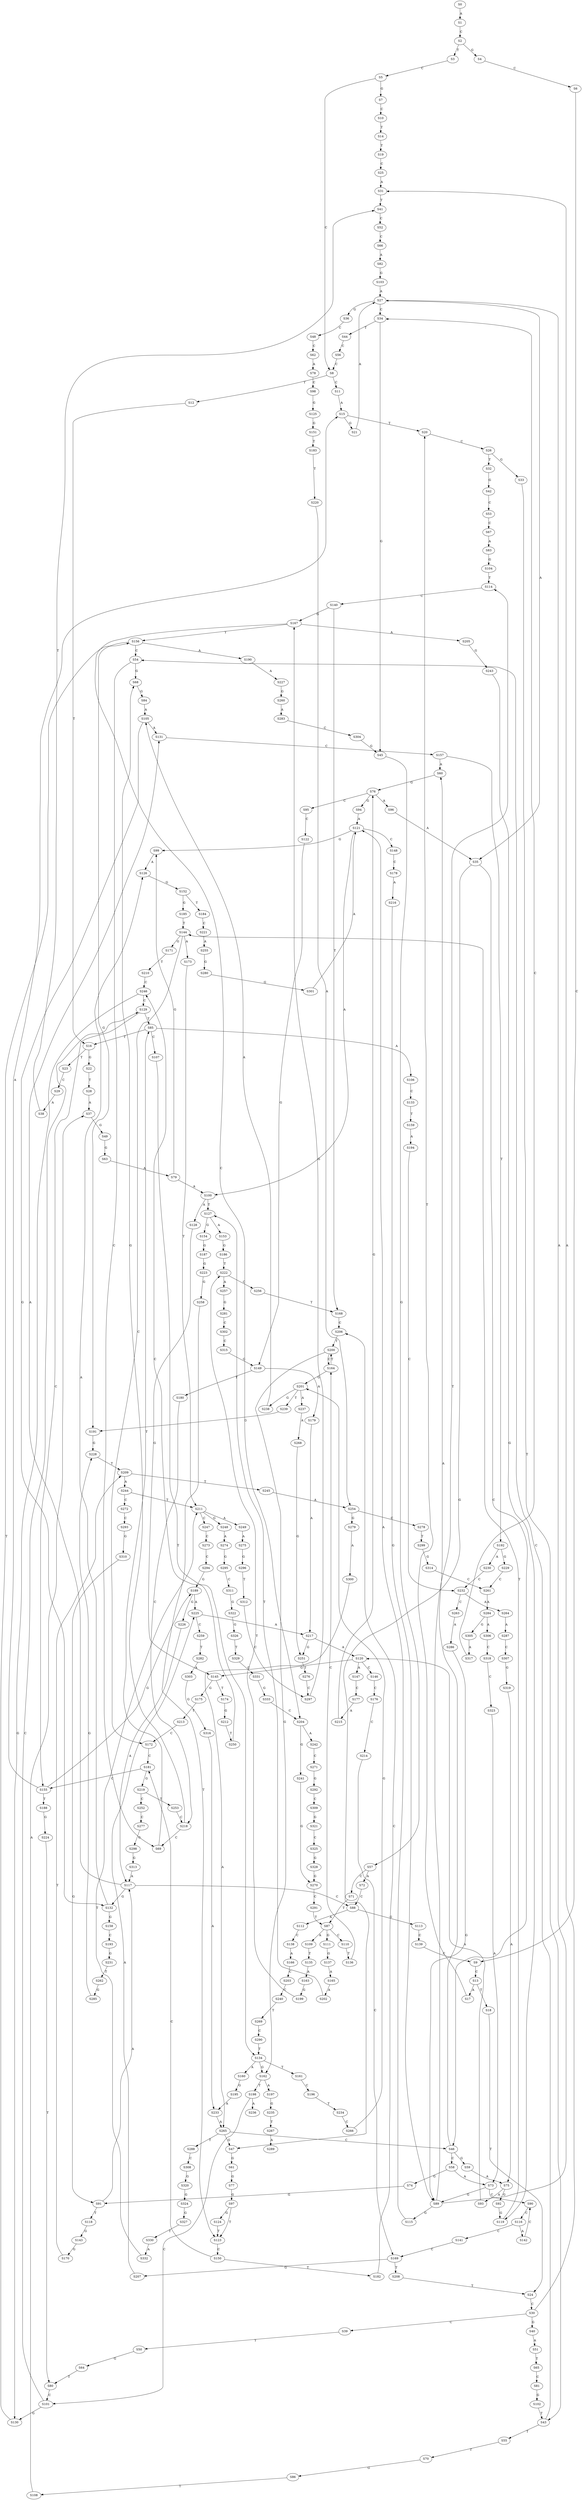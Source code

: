 strict digraph  {
	S0 -> S1 [ label = A ];
	S1 -> S2 [ label = C ];
	S2 -> S3 [ label = T ];
	S2 -> S4 [ label = G ];
	S3 -> S5 [ label = C ];
	S4 -> S6 [ label = C ];
	S5 -> S7 [ label = G ];
	S5 -> S8 [ label = C ];
	S6 -> S9 [ label = C ];
	S7 -> S10 [ label = C ];
	S8 -> S11 [ label = C ];
	S8 -> S12 [ label = T ];
	S9 -> S13 [ label = C ];
	S10 -> S14 [ label = T ];
	S11 -> S15 [ label = A ];
	S12 -> S16 [ label = T ];
	S13 -> S17 [ label = A ];
	S13 -> S18 [ label = T ];
	S14 -> S19 [ label = T ];
	S15 -> S20 [ label = T ];
	S15 -> S21 [ label = G ];
	S16 -> S22 [ label = G ];
	S16 -> S23 [ label = T ];
	S17 -> S20 [ label = T ];
	S18 -> S24 [ label = T ];
	S19 -> S25 [ label = C ];
	S20 -> S26 [ label = C ];
	S21 -> S27 [ label = A ];
	S22 -> S28 [ label = T ];
	S23 -> S29 [ label = C ];
	S24 -> S30 [ label = C ];
	S25 -> S31 [ label = A ];
	S26 -> S32 [ label = T ];
	S26 -> S33 [ label = G ];
	S27 -> S34 [ label = C ];
	S27 -> S35 [ label = A ];
	S27 -> S36 [ label = G ];
	S28 -> S37 [ label = A ];
	S29 -> S38 [ label = A ];
	S30 -> S31 [ label = A ];
	S30 -> S39 [ label = C ];
	S30 -> S40 [ label = G ];
	S31 -> S41 [ label = T ];
	S32 -> S42 [ label = G ];
	S33 -> S43 [ label = T ];
	S34 -> S44 [ label = T ];
	S34 -> S45 [ label = G ];
	S35 -> S46 [ label = C ];
	S35 -> S47 [ label = G ];
	S36 -> S48 [ label = C ];
	S37 -> S49 [ label = G ];
	S38 -> S41 [ label = T ];
	S39 -> S50 [ label = T ];
	S40 -> S51 [ label = A ];
	S41 -> S52 [ label = C ];
	S42 -> S53 [ label = C ];
	S43 -> S54 [ label = C ];
	S43 -> S55 [ label = T ];
	S44 -> S56 [ label = C ];
	S45 -> S57 [ label = G ];
	S46 -> S58 [ label = C ];
	S46 -> S59 [ label = G ];
	S46 -> S60 [ label = A ];
	S47 -> S61 [ label = G ];
	S48 -> S62 [ label = C ];
	S49 -> S63 [ label = G ];
	S50 -> S64 [ label = G ];
	S51 -> S65 [ label = T ];
	S52 -> S66 [ label = C ];
	S53 -> S67 [ label = C ];
	S54 -> S68 [ label = G ];
	S54 -> S69 [ label = C ];
	S55 -> S70 [ label = T ];
	S56 -> S8 [ label = C ];
	S57 -> S71 [ label = C ];
	S57 -> S72 [ label = A ];
	S58 -> S73 [ label = A ];
	S58 -> S74 [ label = G ];
	S59 -> S75 [ label = A ];
	S60 -> S76 [ label = G ];
	S61 -> S77 [ label = G ];
	S62 -> S78 [ label = A ];
	S63 -> S79 [ label = A ];
	S64 -> S80 [ label = T ];
	S65 -> S81 [ label = C ];
	S66 -> S82 [ label = A ];
	S67 -> S83 [ label = A ];
	S68 -> S84 [ label = G ];
	S69 -> S85 [ label = T ];
	S70 -> S86 [ label = G ];
	S71 -> S87 [ label = T ];
	S72 -> S88 [ label = C ];
	S73 -> S89 [ label = G ];
	S73 -> S90 [ label = C ];
	S74 -> S91 [ label = G ];
	S75 -> S92 [ label = G ];
	S75 -> S93 [ label = A ];
	S76 -> S94 [ label = G ];
	S76 -> S95 [ label = C ];
	S76 -> S96 [ label = A ];
	S77 -> S97 [ label = G ];
	S78 -> S98 [ label = C ];
	S79 -> S99 [ label = G ];
	S79 -> S100 [ label = A ];
	S80 -> S101 [ label = C ];
	S81 -> S102 [ label = G ];
	S82 -> S103 [ label = G ];
	S83 -> S104 [ label = G ];
	S84 -> S105 [ label = A ];
	S85 -> S106 [ label = A ];
	S85 -> S107 [ label = C ];
	S85 -> S16 [ label = T ];
	S86 -> S108 [ label = T ];
	S87 -> S109 [ label = A ];
	S87 -> S110 [ label = C ];
	S87 -> S111 [ label = G ];
	S88 -> S112 [ label = A ];
	S88 -> S113 [ label = G ];
	S89 -> S27 [ label = A ];
	S89 -> S114 [ label = T ];
	S89 -> S115 [ label = G ];
	S90 -> S116 [ label = C ];
	S91 -> S117 [ label = A ];
	S91 -> S118 [ label = T ];
	S92 -> S119 [ label = G ];
	S93 -> S120 [ label = A ];
	S94 -> S121 [ label = A ];
	S95 -> S122 [ label = C ];
	S96 -> S35 [ label = A ];
	S97 -> S123 [ label = T ];
	S97 -> S124 [ label = G ];
	S98 -> S125 [ label = G ];
	S99 -> S126 [ label = A ];
	S100 -> S127 [ label = T ];
	S100 -> S128 [ label = A ];
	S101 -> S129 [ label = C ];
	S101 -> S130 [ label = G ];
	S102 -> S43 [ label = T ];
	S103 -> S27 [ label = A ];
	S104 -> S114 [ label = T ];
	S105 -> S131 [ label = A ];
	S105 -> S132 [ label = G ];
	S106 -> S133 [ label = C ];
	S107 -> S134 [ label = T ];
	S108 -> S37 [ label = A ];
	S109 -> S135 [ label = T ];
	S110 -> S136 [ label = T ];
	S111 -> S137 [ label = G ];
	S112 -> S138 [ label = C ];
	S113 -> S139 [ label = C ];
	S114 -> S140 [ label = C ];
	S115 -> S121 [ label = A ];
	S116 -> S141 [ label = C ];
	S116 -> S142 [ label = A ];
	S117 -> S88 [ label = C ];
	S117 -> S131 [ label = A ];
	S117 -> S132 [ label = G ];
	S118 -> S143 [ label = G ];
	S119 -> S144 [ label = T ];
	S120 -> S145 [ label = G ];
	S120 -> S146 [ label = C ];
	S120 -> S147 [ label = A ];
	S121 -> S100 [ label = A ];
	S121 -> S148 [ label = C ];
	S121 -> S99 [ label = G ];
	S122 -> S149 [ label = G ];
	S123 -> S150 [ label = C ];
	S124 -> S123 [ label = T ];
	S125 -> S151 [ label = G ];
	S126 -> S152 [ label = G ];
	S127 -> S153 [ label = A ];
	S127 -> S154 [ label = G ];
	S128 -> S145 [ label = G ];
	S129 -> S85 [ label = T ];
	S129 -> S155 [ label = C ];
	S130 -> S156 [ label = T ];
	S131 -> S157 [ label = C ];
	S132 -> S126 [ label = A ];
	S132 -> S158 [ label = G ];
	S133 -> S159 [ label = T ];
	S134 -> S160 [ label = A ];
	S134 -> S161 [ label = T ];
	S134 -> S162 [ label = G ];
	S135 -> S163 [ label = A ];
	S136 -> S164 [ label = C ];
	S137 -> S165 [ label = A ];
	S138 -> S166 [ label = A ];
	S139 -> S9 [ label = C ];
	S140 -> S167 [ label = G ];
	S140 -> S168 [ label = T ];
	S141 -> S169 [ label = C ];
	S142 -> S90 [ label = C ];
	S143 -> S170 [ label = G ];
	S144 -> S171 [ label = G ];
	S144 -> S172 [ label = C ];
	S144 -> S173 [ label = A ];
	S145 -> S174 [ label = T ];
	S145 -> S175 [ label = G ];
	S146 -> S176 [ label = C ];
	S147 -> S177 [ label = C ];
	S148 -> S178 [ label = C ];
	S149 -> S179 [ label = A ];
	S149 -> S180 [ label = T ];
	S150 -> S181 [ label = C ];
	S150 -> S182 [ label = T ];
	S151 -> S183 [ label = T ];
	S152 -> S184 [ label = T ];
	S152 -> S185 [ label = G ];
	S153 -> S186 [ label = G ];
	S154 -> S187 [ label = G ];
	S155 -> S188 [ label = T ];
	S155 -> S15 [ label = A ];
	S155 -> S189 [ label = G ];
	S156 -> S54 [ label = C ];
	S156 -> S190 [ label = A ];
	S156 -> S191 [ label = G ];
	S157 -> S60 [ label = A ];
	S157 -> S192 [ label = T ];
	S158 -> S193 [ label = C ];
	S159 -> S194 [ label = A ];
	S160 -> S195 [ label = G ];
	S161 -> S196 [ label = C ];
	S162 -> S197 [ label = A ];
	S162 -> S198 [ label = T ];
	S163 -> S199 [ label = G ];
	S164 -> S200 [ label = T ];
	S164 -> S201 [ label = G ];
	S165 -> S202 [ label = A ];
	S166 -> S203 [ label = C ];
	S167 -> S204 [ label = C ];
	S167 -> S156 [ label = T ];
	S167 -> S205 [ label = A ];
	S168 -> S206 [ label = C ];
	S169 -> S207 [ label = G ];
	S169 -> S208 [ label = T ];
	S170 -> S209 [ label = T ];
	S171 -> S210 [ label = T ];
	S172 -> S181 [ label = C ];
	S173 -> S211 [ label = T ];
	S174 -> S212 [ label = G ];
	S175 -> S213 [ label = T ];
	S176 -> S214 [ label = C ];
	S177 -> S215 [ label = A ];
	S178 -> S216 [ label = A ];
	S179 -> S217 [ label = A ];
	S180 -> S218 [ label = C ];
	S181 -> S155 [ label = C ];
	S181 -> S219 [ label = G ];
	S182 -> S206 [ label = C ];
	S183 -> S220 [ label = T ];
	S184 -> S221 [ label = C ];
	S185 -> S144 [ label = T ];
	S186 -> S222 [ label = T ];
	S187 -> S223 [ label = G ];
	S188 -> S224 [ label = G ];
	S189 -> S225 [ label = A ];
	S189 -> S226 [ label = G ];
	S190 -> S227 [ label = A ];
	S191 -> S228 [ label = G ];
	S192 -> S229 [ label = G ];
	S192 -> S230 [ label = A ];
	S193 -> S231 [ label = G ];
	S194 -> S232 [ label = C ];
	S195 -> S233 [ label = A ];
	S196 -> S234 [ label = T ];
	S197 -> S235 [ label = G ];
	S198 -> S236 [ label = A ];
	S198 -> S101 [ label = C ];
	S199 -> S222 [ label = T ];
	S200 -> S162 [ label = G ];
	S200 -> S164 [ label = C ];
	S201 -> S237 [ label = A ];
	S201 -> S238 [ label = G ];
	S201 -> S239 [ label = T ];
	S202 -> S127 [ label = T ];
	S203 -> S240 [ label = C ];
	S204 -> S241 [ label = G ];
	S204 -> S242 [ label = A ];
	S205 -> S243 [ label = G ];
	S206 -> S200 [ label = T ];
	S207 -> S225 [ label = A ];
	S208 -> S24 [ label = T ];
	S209 -> S244 [ label = A ];
	S209 -> S245 [ label = T ];
	S210 -> S246 [ label = C ];
	S211 -> S247 [ label = C ];
	S211 -> S248 [ label = G ];
	S211 -> S249 [ label = A ];
	S212 -> S250 [ label = T ];
	S213 -> S172 [ label = C ];
	S214 -> S169 [ label = C ];
	S215 -> S76 [ label = G ];
	S216 -> S89 [ label = G ];
	S217 -> S120 [ label = A ];
	S217 -> S251 [ label = G ];
	S218 -> S69 [ label = C ];
	S218 -> S68 [ label = G ];
	S219 -> S252 [ label = C ];
	S219 -> S253 [ label = T ];
	S220 -> S254 [ label = A ];
	S221 -> S255 [ label = A ];
	S222 -> S256 [ label = C ];
	S222 -> S257 [ label = A ];
	S223 -> S258 [ label = G ];
	S224 -> S80 [ label = T ];
	S225 -> S217 [ label = A ];
	S225 -> S259 [ label = C ];
	S226 -> S117 [ label = A ];
	S227 -> S260 [ label = G ];
	S228 -> S209 [ label = T ];
	S229 -> S261 [ label = C ];
	S230 -> S232 [ label = C ];
	S231 -> S262 [ label = T ];
	S232 -> S263 [ label = C ];
	S232 -> S264 [ label = A ];
	S233 -> S265 [ label = A ];
	S234 -> S266 [ label = C ];
	S235 -> S267 [ label = T ];
	S237 -> S268 [ label = A ];
	S238 -> S105 [ label = A ];
	S239 -> S191 [ label = G ];
	S240 -> S269 [ label = T ];
	S241 -> S270 [ label = G ];
	S242 -> S271 [ label = C ];
	S243 -> S119 [ label = G ];
	S244 -> S211 [ label = T ];
	S244 -> S272 [ label = C ];
	S245 -> S254 [ label = A ];
	S246 -> S130 [ label = G ];
	S246 -> S129 [ label = C ];
	S247 -> S273 [ label = C ];
	S248 -> S274 [ label = A ];
	S249 -> S275 [ label = A ];
	S250 -> S246 [ label = C ];
	S251 -> S276 [ label = T ];
	S252 -> S277 [ label = C ];
	S253 -> S218 [ label = C ];
	S254 -> S278 [ label = C ];
	S254 -> S279 [ label = G ];
	S255 -> S280 [ label = G ];
	S256 -> S168 [ label = T ];
	S257 -> S281 [ label = G ];
	S258 -> S123 [ label = T ];
	S259 -> S282 [ label = T ];
	S260 -> S283 [ label = A ];
	S261 -> S284 [ label = A ];
	S262 -> S285 [ label = G ];
	S263 -> S286 [ label = A ];
	S264 -> S287 [ label = A ];
	S265 -> S288 [ label = T ];
	S265 -> S46 [ label = C ];
	S265 -> S47 [ label = G ];
	S266 -> S201 [ label = G ];
	S267 -> S289 [ label = A ];
	S268 -> S251 [ label = G ];
	S269 -> S290 [ label = C ];
	S270 -> S291 [ label = C ];
	S271 -> S292 [ label = G ];
	S272 -> S293 [ label = C ];
	S273 -> S294 [ label = C ];
	S274 -> S295 [ label = G ];
	S275 -> S296 [ label = G ];
	S276 -> S297 [ label = C ];
	S277 -> S298 [ label = G ];
	S278 -> S299 [ label = T ];
	S279 -> S300 [ label = A ];
	S280 -> S301 [ label = G ];
	S281 -> S302 [ label = C ];
	S282 -> S303 [ label = A ];
	S283 -> S304 [ label = C ];
	S284 -> S305 [ label = G ];
	S284 -> S306 [ label = A ];
	S285 -> S228 [ label = G ];
	S286 -> S89 [ label = G ];
	S287 -> S307 [ label = C ];
	S288 -> S308 [ label = C ];
	S290 -> S134 [ label = T ];
	S291 -> S87 [ label = T ];
	S292 -> S309 [ label = C ];
	S293 -> S310 [ label = G ];
	S294 -> S189 [ label = G ];
	S295 -> S311 [ label = C ];
	S296 -> S312 [ label = T ];
	S297 -> S167 [ label = G ];
	S298 -> S313 [ label = G ];
	S299 -> S314 [ label = G ];
	S300 -> S265 [ label = A ];
	S301 -> S121 [ label = A ];
	S302 -> S315 [ label = C ];
	S303 -> S316 [ label = G ];
	S304 -> S45 [ label = G ];
	S305 -> S317 [ label = A ];
	S306 -> S318 [ label = C ];
	S307 -> S319 [ label = G ];
	S308 -> S320 [ label = G ];
	S309 -> S321 [ label = G ];
	S310 -> S91 [ label = G ];
	S311 -> S322 [ label = G ];
	S312 -> S297 [ label = C ];
	S313 -> S117 [ label = A ];
	S314 -> S261 [ label = C ];
	S315 -> S149 [ label = G ];
	S316 -> S233 [ label = A ];
	S317 -> S34 [ label = C ];
	S318 -> S323 [ label = C ];
	S319 -> S75 [ label = A ];
	S320 -> S324 [ label = G ];
	S321 -> S325 [ label = C ];
	S322 -> S326 [ label = G ];
	S323 -> S73 [ label = A ];
	S324 -> S327 [ label = G ];
	S325 -> S328 [ label = G ];
	S326 -> S329 [ label = T ];
	S327 -> S330 [ label = T ];
	S328 -> S270 [ label = G ];
	S329 -> S331 [ label = C ];
	S330 -> S332 [ label = A ];
	S331 -> S333 [ label = G ];
	S332 -> S211 [ label = T ];
	S333 -> S204 [ label = C ];
}
